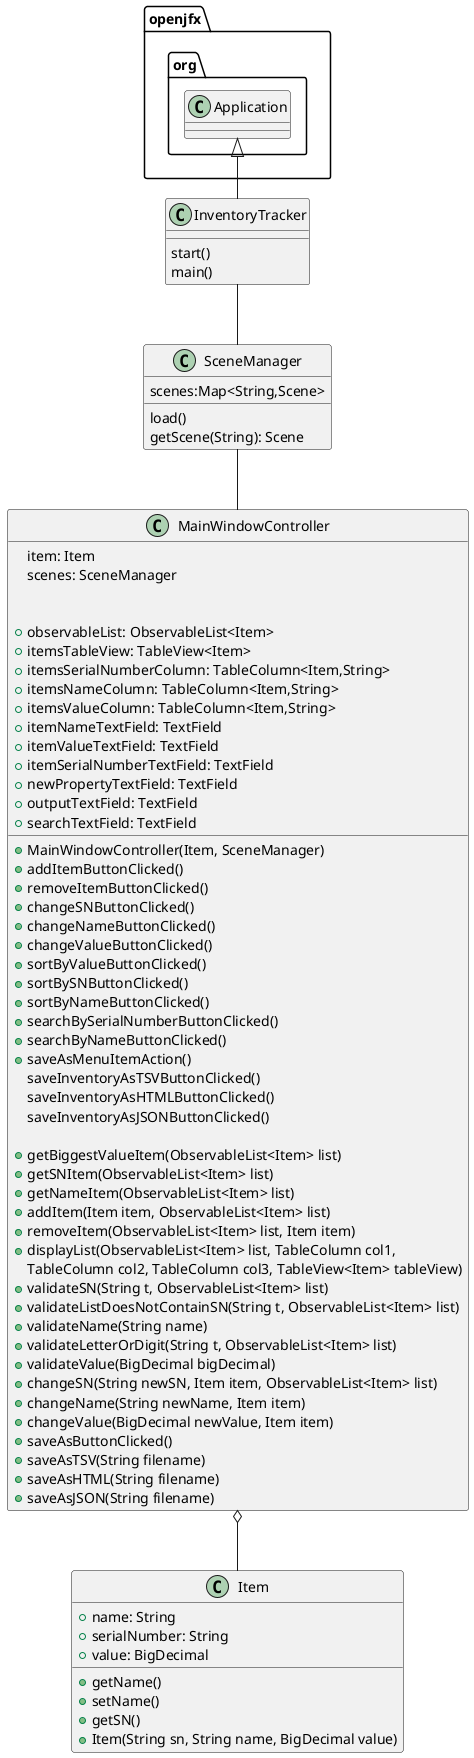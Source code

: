 @startuml
class InventoryTracker{
    start()
    main()
}

class SceneManager{
    scenes:Map<String,Scene>

    load()
    getScene(String): Scene
}

class MainWindowController{
    item: Item
    scenes: SceneManager

    + MainWindowController(Item, SceneManager)

    + observableList: ObservableList<Item>
    + itemsTableView: TableView<Item>
    + itemsSerialNumberColumn: TableColumn<Item,String>
    + itemsNameColumn: TableColumn<Item,String>
    + itemsValueColumn: TableColumn<Item,String>
    + itemNameTextField: TextField
    + itemValueTextField: TextField
    + itemSerialNumberTextField: TextField
    + newPropertyTextField: TextField
    + outputTextField: TextField
    + searchTextField: TextField

    + addItemButtonClicked()
    + removeItemButtonClicked()
    + changeSNButtonClicked()
    + changeNameButtonClicked()
    + changeValueButtonClicked()
    + sortByValueButtonClicked()
    + sortBySNButtonClicked()
    + sortByNameButtonClicked()
    + searchBySerialNumberButtonClicked()
    + searchByNameButtonClicked()
    + saveAsMenuItemAction()
    saveInventoryAsTSVButtonClicked()
    saveInventoryAsHTMLButtonClicked()
    saveInventoryAsJSONButtonClicked()

    + getBiggestValueItem(ObservableList<Item> list)
    + getSNItem(ObservableList<Item> list)
    + getNameItem(ObservableList<Item> list)
    + addItem(Item item, ObservableList<Item> list)
    + removeItem(ObservableList<Item> list, Item item)
    + displayList(ObservableList<Item> list, TableColumn col1,
        TableColumn col2, TableColumn col3, TableView<Item> tableView)
    + validateSN(String t, ObservableList<Item> list)
    + validateListDoesNotContainSN(String t, ObservableList<Item> list)
    + validateName(String name)
    + validateLetterOrDigit(String t, ObservableList<Item> list)
    + validateValue(BigDecimal bigDecimal)
    + changeSN(String newSN, Item item, ObservableList<Item> list)
    + changeName(String newName, Item item)
    + changeValue(BigDecimal newValue, Item item)
    + saveAsButtonClicked()
    + saveAsTSV(String filename)
    + saveAsHTML(String filename)
    + saveAsJSON(String filename)
}


class Item{
    + name: String
    + serialNumber: String
    + value: BigDecimal

    + getName()
    + setName()
    + getSN()
    + Item(String sn, String name, BigDecimal value)
}

openjfx.org.Application <|-- InventoryTracker
InventoryTracker -- SceneManager
SceneManager -- MainWindowController
MainWindowController o-- Item
@enduml